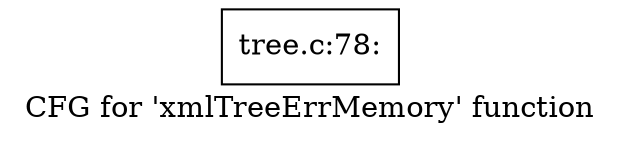 digraph "CFG for 'xmlTreeErrMemory' function" {
	label="CFG for 'xmlTreeErrMemory' function";

	Node0x55ad0bf16250 [shape=record,label="{tree.c:78:}"];
}
